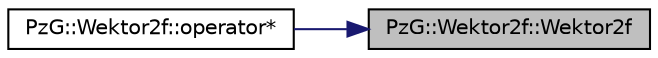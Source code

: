 digraph "PzG::Wektor2f::Wektor2f"
{
 // LATEX_PDF_SIZE
  edge [fontname="Helvetica",fontsize="10",labelfontname="Helvetica",labelfontsize="10"];
  node [fontname="Helvetica",fontsize="10",shape=record];
  rankdir="RL";
  Node1 [label="PzG::Wektor2f::Wektor2f",height=0.2,width=0.4,color="black", fillcolor="grey75", style="filled", fontcolor="black",tooltip="Inicjalizuje współrzędne wektora wartościami 0."];
  Node1 -> Node2 [dir="back",color="midnightblue",fontsize="10",style="solid",fontname="Helvetica"];
  Node2 [label="PzG::Wektor2f::operator*",height=0.2,width=0.4,color="black", fillcolor="white", style="filled",URL="$class_pz_g_1_1_wektor2f.html#a170713334e7e94a1715becc96303f149",tooltip="Mnożenie przez liczbę współrzędnych wektora."];
}
